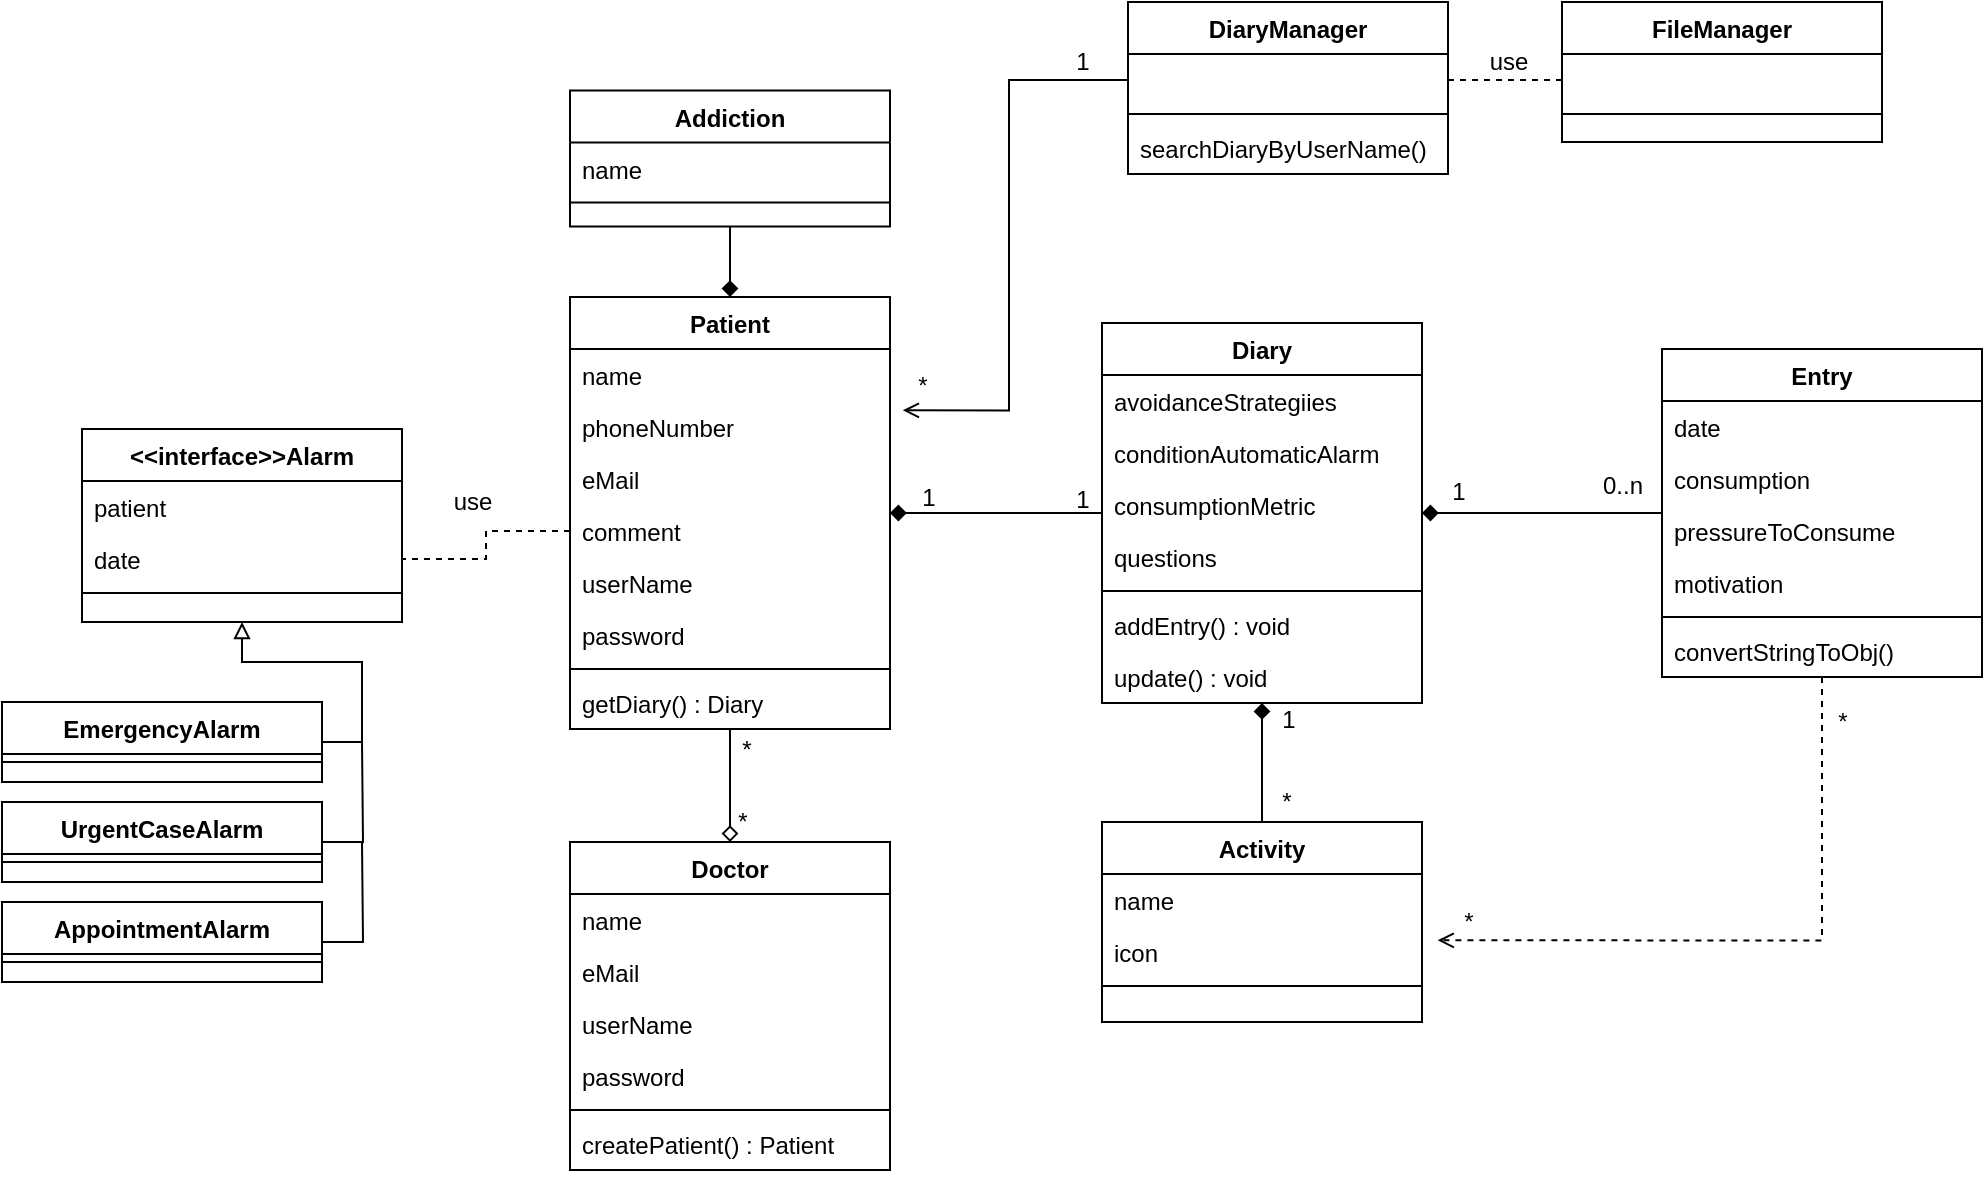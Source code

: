 <mxfile version="12.9.3" type="device"><diagram id="C5RBs43oDa-KdzZeNtuy" name="Page-1"><mxGraphModel dx="1550" dy="895" grid="1" gridSize="10" guides="1" tooltips="1" connect="1" arrows="1" fold="1" page="1" pageScale="1" pageWidth="827" pageHeight="1169" math="0" shadow="0"><root><mxCell id="WIyWlLk6GJQsqaUBKTNV-0"/><mxCell id="WIyWlLk6GJQsqaUBKTNV-1" parent="WIyWlLk6GJQsqaUBKTNV-0"/><mxCell id="cpq8LEayzA1t1rluFKNk-62" style="edgeStyle=orthogonalEdgeStyle;rounded=0;orthogonalLoop=1;jettySize=auto;html=1;entryX=0.5;entryY=0;entryDx=0;entryDy=0;endArrow=diamond;endFill=0;" parent="WIyWlLk6GJQsqaUBKTNV-1" source="cpq8LEayzA1t1rluFKNk-8" target="cpq8LEayzA1t1rluFKNk-14" edge="1"><mxGeometry relative="1" as="geometry"/></mxCell><mxCell id="cpq8LEayzA1t1rluFKNk-60" style="edgeStyle=orthogonalEdgeStyle;rounded=0;orthogonalLoop=1;jettySize=auto;html=1;endArrow=diamond;endFill=1;sourcePortConstraint=none;entryX=1;entryY=0.5;entryDx=0;entryDy=0;" parent="WIyWlLk6GJQsqaUBKTNV-1" source="cpq8LEayzA1t1rluFKNk-20" target="cpq8LEayzA1t1rluFKNk-8" edge="1"><mxGeometry relative="1" as="geometry"><mxPoint x="530" y="200" as="targetPoint"/></mxGeometry></mxCell><mxCell id="cpq8LEayzA1t1rluFKNk-61" style="edgeStyle=orthogonalEdgeStyle;rounded=0;orthogonalLoop=1;jettySize=auto;html=1;entryX=1;entryY=0.5;entryDx=0;entryDy=0;endArrow=diamond;endFill=1;" parent="WIyWlLk6GJQsqaUBKTNV-1" source="cpq8LEayzA1t1rluFKNk-26" target="cpq8LEayzA1t1rluFKNk-20" edge="1"><mxGeometry relative="1" as="geometry"/></mxCell><mxCell id="cpq8LEayzA1t1rluFKNk-78" value="1" style="text;html=1;align=center;verticalAlign=middle;resizable=0;points=[];autosize=1;" parent="WIyWlLk6GJQsqaUBKTNV-1" vertex="1"><mxGeometry x="473" y="248" width="20" height="20" as="geometry"/></mxCell><mxCell id="cpq8LEayzA1t1rluFKNk-79" value="1" style="text;html=1;align=center;verticalAlign=middle;resizable=0;points=[];autosize=1;" parent="WIyWlLk6GJQsqaUBKTNV-1" vertex="1"><mxGeometry x="550" y="249" width="20" height="20" as="geometry"/></mxCell><mxCell id="cpq8LEayzA1t1rluFKNk-80" value="1" style="text;html=1;align=center;verticalAlign=middle;resizable=0;points=[];autosize=1;" parent="WIyWlLk6GJQsqaUBKTNV-1" vertex="1"><mxGeometry x="738" y="245" width="20" height="20" as="geometry"/></mxCell><mxCell id="cpq8LEayzA1t1rluFKNk-81" value="0..n" style="text;html=1;align=center;verticalAlign=middle;resizable=0;points=[];autosize=1;" parent="WIyWlLk6GJQsqaUBKTNV-1" vertex="1"><mxGeometry x="810" y="242" width="40" height="20" as="geometry"/></mxCell><mxCell id="cpq8LEayzA1t1rluFKNk-105" style="edgeStyle=orthogonalEdgeStyle;rounded=0;orthogonalLoop=1;jettySize=auto;html=1;entryX=0.5;entryY=0;entryDx=0;entryDy=0;endArrow=diamond;endFill=1;" parent="WIyWlLk6GJQsqaUBKTNV-1" source="cpq8LEayzA1t1rluFKNk-32" target="cpq8LEayzA1t1rluFKNk-8" edge="1"><mxGeometry relative="1" as="geometry"/></mxCell><mxCell id="cpq8LEayzA1t1rluFKNk-95" style="edgeStyle=orthogonalEdgeStyle;rounded=0;orthogonalLoop=1;jettySize=auto;html=1;exitX=0.5;exitY=0;exitDx=0;exitDy=0;entryX=0.5;entryY=1;entryDx=0;entryDy=0;endArrow=diamond;endFill=1;" parent="WIyWlLk6GJQsqaUBKTNV-1" source="cpq8LEayzA1t1rluFKNk-86" target="cpq8LEayzA1t1rluFKNk-20" edge="1"><mxGeometry relative="1" as="geometry"/></mxCell><mxCell id="cpq8LEayzA1t1rluFKNk-93" value="*" style="text;html=1;align=center;verticalAlign=middle;resizable=0;points=[];autosize=1;" parent="WIyWlLk6GJQsqaUBKTNV-1" vertex="1"><mxGeometry x="930" y="360" width="20" height="20" as="geometry"/></mxCell><mxCell id="cpq8LEayzA1t1rluFKNk-94" value="*" style="text;html=1;align=center;verticalAlign=middle;resizable=0;points=[];autosize=1;" parent="WIyWlLk6GJQsqaUBKTNV-1" vertex="1"><mxGeometry x="743" y="460" width="20" height="20" as="geometry"/></mxCell><mxCell id="cpq8LEayzA1t1rluFKNk-96" value="1" style="text;html=1;align=center;verticalAlign=middle;resizable=0;points=[];autosize=1;" parent="WIyWlLk6GJQsqaUBKTNV-1" vertex="1"><mxGeometry x="653" y="359" width="20" height="20" as="geometry"/></mxCell><mxCell id="cpq8LEayzA1t1rluFKNk-97" value="*" style="text;html=1;align=center;verticalAlign=middle;resizable=0;points=[];autosize=1;" parent="WIyWlLk6GJQsqaUBKTNV-1" vertex="1"><mxGeometry x="652" y="400" width="20" height="20" as="geometry"/></mxCell><mxCell id="cpq8LEayzA1t1rluFKNk-102" style="edgeStyle=orthogonalEdgeStyle;rounded=0;orthogonalLoop=1;jettySize=auto;html=1;entryX=1.049;entryY=0.276;entryDx=0;entryDy=0;entryPerimeter=0;endArrow=open;endFill=0;dashed=1;" parent="WIyWlLk6GJQsqaUBKTNV-1" source="cpq8LEayzA1t1rluFKNk-26" target="cpq8LEayzA1t1rluFKNk-88" edge="1"><mxGeometry relative="1" as="geometry"/></mxCell><mxCell id="cpq8LEayzA1t1rluFKNk-103" value="*" style="text;html=1;align=center;verticalAlign=middle;resizable=0;points=[];autosize=1;" parent="WIyWlLk6GJQsqaUBKTNV-1" vertex="1"><mxGeometry x="382" y="373.5" width="20" height="20" as="geometry"/></mxCell><mxCell id="cpq8LEayzA1t1rluFKNk-104" value="*" style="text;html=1;align=center;verticalAlign=middle;resizable=0;points=[];autosize=1;" parent="WIyWlLk6GJQsqaUBKTNV-1" vertex="1"><mxGeometry x="380" y="410" width="20" height="20" as="geometry"/></mxCell><mxCell id="cpq8LEayzA1t1rluFKNk-114" value="use" style="text;html=1;align=center;verticalAlign=middle;resizable=0;points=[];autosize=1;" parent="WIyWlLk6GJQsqaUBKTNV-1" vertex="1"><mxGeometry x="240" y="250" width="30" height="20" as="geometry"/></mxCell><mxCell id="cpq8LEayzA1t1rluFKNk-132" style="edgeStyle=orthogonalEdgeStyle;rounded=0;orthogonalLoop=1;jettySize=auto;html=1;exitX=0.5;exitY=1;exitDx=0;exitDy=0;entryX=1;entryY=0.5;entryDx=0;entryDy=0;endArrow=none;endFill=0;strokeColor=none;startArrow=block;startFill=0;" parent="WIyWlLk6GJQsqaUBKTNV-1" source="cpq8LEayzA1t1rluFKNk-120" edge="1"><mxGeometry relative="1" as="geometry"><mxPoint x="180" y="399" as="targetPoint"/></mxGeometry></mxCell><mxCell id="cpq8LEayzA1t1rluFKNk-137" style="edgeStyle=orthogonalEdgeStyle;rounded=0;orthogonalLoop=1;jettySize=auto;html=1;exitX=0;exitY=0.5;exitDx=0;exitDy=0;entryX=1;entryY=0.5;entryDx=0;entryDy=0;startArrow=none;startFill=0;endArrow=none;endFill=0;dashed=1;" parent="WIyWlLk6GJQsqaUBKTNV-1" source="cpq8LEayzA1t1rluFKNk-45" target="cpq8LEayzA1t1rluFKNk-122" edge="1"><mxGeometry relative="1" as="geometry"/></mxCell><mxCell id="cpq8LEayzA1t1rluFKNk-163" value="1" style="text;html=1;align=center;verticalAlign=middle;resizable=0;points=[];autosize=1;" parent="WIyWlLk6GJQsqaUBKTNV-1" vertex="1"><mxGeometry x="550" y="30" width="20" height="20" as="geometry"/></mxCell><mxCell id="cpq8LEayzA1t1rluFKNk-164" value="*" style="text;html=1;align=center;verticalAlign=middle;resizable=0;points=[];autosize=1;" parent="WIyWlLk6GJQsqaUBKTNV-1" vertex="1"><mxGeometry x="470" y="192" width="20" height="20" as="geometry"/></mxCell><mxCell id="cpq8LEayzA1t1rluFKNk-166" style="edgeStyle=orthogonalEdgeStyle;rounded=0;orthogonalLoop=1;jettySize=auto;html=1;exitX=0;exitY=0.5;exitDx=0;exitDy=0;entryX=1.04;entryY=0.179;entryDx=0;entryDy=0;entryPerimeter=0;startArrow=none;startFill=0;endArrow=open;endFill=0;" parent="WIyWlLk6GJQsqaUBKTNV-1" source="cpq8LEayzA1t1rluFKNk-158" target="cpq8LEayzA1t1rluFKNk-10" edge="1"><mxGeometry relative="1" as="geometry"/></mxCell><mxCell id="cpq8LEayzA1t1rluFKNk-172" style="edgeStyle=orthogonalEdgeStyle;rounded=0;orthogonalLoop=1;jettySize=auto;html=1;exitX=1;exitY=0.5;exitDx=0;exitDy=0;entryX=0;entryY=0.5;entryDx=0;entryDy=0;startArrow=none;startFill=0;endArrow=none;endFill=0;dashed=1;" parent="WIyWlLk6GJQsqaUBKTNV-1" source="cpq8LEayzA1t1rluFKNk-158" target="cpq8LEayzA1t1rluFKNk-170" edge="1"><mxGeometry relative="1" as="geometry"/></mxCell><mxCell id="cpq8LEayzA1t1rluFKNk-173" value="use" style="text;html=1;align=center;verticalAlign=middle;resizable=0;points=[];autosize=1;" parent="WIyWlLk6GJQsqaUBKTNV-1" vertex="1"><mxGeometry x="758" y="30" width="30" height="20" as="geometry"/></mxCell><mxCell id="cpq8LEayzA1t1rluFKNk-8" value="Patient" style="swimlane;fontStyle=1;align=center;verticalAlign=top;childLayout=stackLayout;horizontal=1;startSize=26;horizontalStack=0;resizeParent=1;resizeLast=0;collapsible=1;marginBottom=0;" parent="WIyWlLk6GJQsqaUBKTNV-1" vertex="1"><mxGeometry x="304" y="157.5" width="160" height="216" as="geometry"><mxRectangle x="220" y="120" width="160" height="26" as="alternateBounds"/></mxGeometry></mxCell><mxCell id="cpq8LEayzA1t1rluFKNk-9" value="name" style="text;align=left;verticalAlign=top;spacingLeft=4;spacingRight=4;overflow=hidden;rotatable=0;points=[[0,0.5],[1,0.5]];portConstraint=eastwest;" parent="cpq8LEayzA1t1rluFKNk-8" vertex="1"><mxGeometry y="26" width="160" height="26" as="geometry"/></mxCell><mxCell id="cpq8LEayzA1t1rluFKNk-10" value="phoneNumber" style="text;align=left;verticalAlign=top;spacingLeft=4;spacingRight=4;overflow=hidden;rotatable=0;points=[[0,0.5],[1,0.5]];portConstraint=eastwest;rounded=0;shadow=0;html=0;" parent="cpq8LEayzA1t1rluFKNk-8" vertex="1"><mxGeometry y="52" width="160" height="26" as="geometry"/></mxCell><mxCell id="cpq8LEayzA1t1rluFKNk-11" value="eMail" style="text;align=left;verticalAlign=top;spacingLeft=4;spacingRight=4;overflow=hidden;rotatable=0;points=[[0,0.5],[1,0.5]];portConstraint=eastwest;rounded=0;shadow=0;html=0;" parent="cpq8LEayzA1t1rluFKNk-8" vertex="1"><mxGeometry y="78" width="160" height="26" as="geometry"/></mxCell><mxCell id="cpq8LEayzA1t1rluFKNk-45" value="comment" style="text;align=left;verticalAlign=top;spacingLeft=4;spacingRight=4;overflow=hidden;rotatable=0;points=[[0,0.5],[1,0.5]];portConstraint=eastwest;rounded=0;shadow=0;html=0;" parent="cpq8LEayzA1t1rluFKNk-8" vertex="1"><mxGeometry y="104" width="160" height="26" as="geometry"/></mxCell><mxCell id="cpq8LEayzA1t1rluFKNk-46" value="userName" style="text;align=left;verticalAlign=top;spacingLeft=4;spacingRight=4;overflow=hidden;rotatable=0;points=[[0,0.5],[1,0.5]];portConstraint=eastwest;rounded=0;shadow=0;html=0;" parent="cpq8LEayzA1t1rluFKNk-8" vertex="1"><mxGeometry y="130" width="160" height="26" as="geometry"/></mxCell><mxCell id="cpq8LEayzA1t1rluFKNk-47" value="password" style="text;align=left;verticalAlign=top;spacingLeft=4;spacingRight=4;overflow=hidden;rotatable=0;points=[[0,0.5],[1,0.5]];portConstraint=eastwest;rounded=0;shadow=0;html=0;" parent="cpq8LEayzA1t1rluFKNk-8" vertex="1"><mxGeometry y="156" width="160" height="26" as="geometry"/></mxCell><mxCell id="cpq8LEayzA1t1rluFKNk-12" value="" style="line;html=1;strokeWidth=1;align=left;verticalAlign=middle;spacingTop=-1;spacingLeft=3;spacingRight=3;rotatable=0;labelPosition=right;points=[];portConstraint=eastwest;" parent="cpq8LEayzA1t1rluFKNk-8" vertex="1"><mxGeometry y="182" width="160" height="8" as="geometry"/></mxCell><mxCell id="cpq8LEayzA1t1rluFKNk-186" value="getDiary() : Diary" style="text;align=left;verticalAlign=top;spacingLeft=4;spacingRight=4;overflow=hidden;rotatable=0;points=[[0,0.5],[1,0.5]];portConstraint=eastwest;" parent="cpq8LEayzA1t1rluFKNk-8" vertex="1"><mxGeometry y="190" width="160" height="26" as="geometry"/></mxCell><mxCell id="cpq8LEayzA1t1rluFKNk-120" value="&lt;&lt;interface&gt;&gt;Alarm" style="swimlane;fontStyle=1;align=center;verticalAlign=top;childLayout=stackLayout;horizontal=1;startSize=26;horizontalStack=0;resizeParent=1;resizeLast=0;collapsible=1;marginBottom=0;" parent="WIyWlLk6GJQsqaUBKTNV-1" vertex="1"><mxGeometry x="60" y="223.5" width="160" height="96.5" as="geometry"><mxRectangle x="220" y="120" width="160" height="26" as="alternateBounds"/></mxGeometry></mxCell><mxCell id="cpq8LEayzA1t1rluFKNk-121" value="patient" style="text;align=left;verticalAlign=top;spacingLeft=4;spacingRight=4;overflow=hidden;rotatable=0;points=[[0,0.5],[1,0.5]];portConstraint=eastwest;" parent="cpq8LEayzA1t1rluFKNk-120" vertex="1"><mxGeometry y="26" width="160" height="26" as="geometry"/></mxCell><mxCell id="cpq8LEayzA1t1rluFKNk-122" value="date" style="text;align=left;verticalAlign=top;spacingLeft=4;spacingRight=4;overflow=hidden;rotatable=0;points=[[0,0.5],[1,0.5]];portConstraint=eastwest;rounded=0;shadow=0;html=0;" parent="cpq8LEayzA1t1rluFKNk-120" vertex="1"><mxGeometry y="52" width="160" height="26" as="geometry"/></mxCell><mxCell id="cpq8LEayzA1t1rluFKNk-124" value="" style="line;html=1;strokeWidth=1;align=left;verticalAlign=middle;spacingTop=-1;spacingLeft=3;spacingRight=3;rotatable=0;labelPosition=right;points=[];portConstraint=eastwest;" parent="cpq8LEayzA1t1rluFKNk-120" vertex="1"><mxGeometry y="78" width="160" height="8" as="geometry"/></mxCell><mxCell id="cpq8LEayzA1t1rluFKNk-178" style="edgeStyle=orthogonalEdgeStyle;rounded=0;orthogonalLoop=1;jettySize=auto;html=1;exitX=1;exitY=0.5;exitDx=0;exitDy=0;entryX=0.5;entryY=1;entryDx=0;entryDy=0;startArrow=none;startFill=0;endArrow=block;endFill=0;" parent="WIyWlLk6GJQsqaUBKTNV-1" source="cpq8LEayzA1t1rluFKNk-115" target="cpq8LEayzA1t1rluFKNk-120" edge="1"><mxGeometry relative="1" as="geometry"/></mxCell><mxCell id="cpq8LEayzA1t1rluFKNk-115" value="EmergencyAlarm" style="swimlane;fontStyle=1;align=center;verticalAlign=top;childLayout=stackLayout;horizontal=1;startSize=26;horizontalStack=0;resizeParent=1;resizeLast=0;collapsible=1;marginBottom=0;" parent="WIyWlLk6GJQsqaUBKTNV-1" vertex="1"><mxGeometry x="20" y="360" width="160" height="40" as="geometry"><mxRectangle x="220" y="120" width="160" height="26" as="alternateBounds"/></mxGeometry></mxCell><mxCell id="cpq8LEayzA1t1rluFKNk-119" value="" style="line;html=1;strokeWidth=1;align=left;verticalAlign=middle;spacingTop=-1;spacingLeft=3;spacingRight=3;rotatable=0;labelPosition=right;points=[];portConstraint=eastwest;" parent="cpq8LEayzA1t1rluFKNk-115" vertex="1"><mxGeometry y="26" width="160" height="8" as="geometry"/></mxCell><mxCell id="cpq8LEayzA1t1rluFKNk-14" value="Doctor" style="swimlane;fontStyle=1;align=center;verticalAlign=top;childLayout=stackLayout;horizontal=1;startSize=26;horizontalStack=0;resizeParent=1;resizeLast=0;collapsible=1;marginBottom=0;" parent="WIyWlLk6GJQsqaUBKTNV-1" vertex="1"><mxGeometry x="304" y="430" width="160" height="164" as="geometry"><mxRectangle x="220" y="120" width="160" height="26" as="alternateBounds"/></mxGeometry></mxCell><mxCell id="cpq8LEayzA1t1rluFKNk-15" value="name" style="text;align=left;verticalAlign=top;spacingLeft=4;spacingRight=4;overflow=hidden;rotatable=0;points=[[0,0.5],[1,0.5]];portConstraint=eastwest;" parent="cpq8LEayzA1t1rluFKNk-14" vertex="1"><mxGeometry y="26" width="160" height="26" as="geometry"/></mxCell><mxCell id="cpq8LEayzA1t1rluFKNk-17" value="eMail" style="text;align=left;verticalAlign=top;spacingLeft=4;spacingRight=4;overflow=hidden;rotatable=0;points=[[0,0.5],[1,0.5]];portConstraint=eastwest;rounded=0;shadow=0;html=0;" parent="cpq8LEayzA1t1rluFKNk-14" vertex="1"><mxGeometry y="52" width="160" height="26" as="geometry"/></mxCell><mxCell id="cpq8LEayzA1t1rluFKNk-63" value="userName" style="text;align=left;verticalAlign=top;spacingLeft=4;spacingRight=4;overflow=hidden;rotatable=0;points=[[0,0.5],[1,0.5]];portConstraint=eastwest;rounded=0;shadow=0;html=0;" parent="cpq8LEayzA1t1rluFKNk-14" vertex="1"><mxGeometry y="78" width="160" height="26" as="geometry"/></mxCell><mxCell id="cpq8LEayzA1t1rluFKNk-64" value="password" style="text;align=left;verticalAlign=top;spacingLeft=4;spacingRight=4;overflow=hidden;rotatable=0;points=[[0,0.5],[1,0.5]];portConstraint=eastwest;rounded=0;shadow=0;html=0;" parent="cpq8LEayzA1t1rluFKNk-14" vertex="1"><mxGeometry y="104" width="160" height="26" as="geometry"/></mxCell><mxCell id="cpq8LEayzA1t1rluFKNk-18" value="" style="line;html=1;strokeWidth=1;align=left;verticalAlign=middle;spacingTop=-1;spacingLeft=3;spacingRight=3;rotatable=0;labelPosition=right;points=[];portConstraint=eastwest;" parent="cpq8LEayzA1t1rluFKNk-14" vertex="1"><mxGeometry y="130" width="160" height="8" as="geometry"/></mxCell><mxCell id="cpq8LEayzA1t1rluFKNk-19" value="createPatient() : Patient" style="text;align=left;verticalAlign=top;spacingLeft=4;spacingRight=4;overflow=hidden;rotatable=0;points=[[0,0.5],[1,0.5]];portConstraint=eastwest;" parent="cpq8LEayzA1t1rluFKNk-14" vertex="1"><mxGeometry y="138" width="160" height="26" as="geometry"/></mxCell><mxCell id="cpq8LEayzA1t1rluFKNk-86" value="Activity" style="swimlane;fontStyle=1;align=center;verticalAlign=top;childLayout=stackLayout;horizontal=1;startSize=26;horizontalStack=0;resizeParent=1;resizeLast=0;collapsible=1;marginBottom=0;" parent="WIyWlLk6GJQsqaUBKTNV-1" vertex="1"><mxGeometry x="570" y="420" width="160" height="100" as="geometry"><mxRectangle x="220" y="120" width="160" height="26" as="alternateBounds"/></mxGeometry></mxCell><mxCell id="cpq8LEayzA1t1rluFKNk-87" value="name" style="text;align=left;verticalAlign=top;spacingLeft=4;spacingRight=4;overflow=hidden;rotatable=0;points=[[0,0.5],[1,0.5]];portConstraint=eastwest;" parent="cpq8LEayzA1t1rluFKNk-86" vertex="1"><mxGeometry y="26" width="160" height="26" as="geometry"/></mxCell><mxCell id="cpq8LEayzA1t1rluFKNk-88" value="icon" style="text;align=left;verticalAlign=top;spacingLeft=4;spacingRight=4;overflow=hidden;rotatable=0;points=[[0,0.5],[1,0.5]];portConstraint=eastwest;rounded=0;shadow=0;html=0;" parent="cpq8LEayzA1t1rluFKNk-86" vertex="1"><mxGeometry y="52" width="160" height="26" as="geometry"/></mxCell><mxCell id="cpq8LEayzA1t1rluFKNk-90" value="" style="line;html=1;strokeWidth=1;align=left;verticalAlign=middle;spacingTop=-1;spacingLeft=3;spacingRight=3;rotatable=0;labelPosition=right;points=[];portConstraint=eastwest;" parent="cpq8LEayzA1t1rluFKNk-86" vertex="1"><mxGeometry y="78" width="160" height="8" as="geometry"/></mxCell><mxCell id="cpq8LEayzA1t1rluFKNk-32" value="Addiction" style="swimlane;fontStyle=1;align=center;verticalAlign=top;childLayout=stackLayout;horizontal=1;startSize=26;horizontalStack=0;resizeParent=1;resizeLast=0;collapsible=1;marginBottom=0;" parent="WIyWlLk6GJQsqaUBKTNV-1" vertex="1"><mxGeometry x="304" y="54.25" width="160" height="68" as="geometry"><mxRectangle x="220" y="120" width="160" height="26" as="alternateBounds"/></mxGeometry></mxCell><mxCell id="cpq8LEayzA1t1rluFKNk-33" value="name" style="text;align=left;verticalAlign=top;spacingLeft=4;spacingRight=4;overflow=hidden;rotatable=0;points=[[0,0.5],[1,0.5]];portConstraint=eastwest;" parent="cpq8LEayzA1t1rluFKNk-32" vertex="1"><mxGeometry y="26" width="160" height="26" as="geometry"/></mxCell><mxCell id="cpq8LEayzA1t1rluFKNk-36" value="" style="line;html=1;strokeWidth=1;align=left;verticalAlign=middle;spacingTop=-1;spacingLeft=3;spacingRight=3;rotatable=0;labelPosition=right;points=[];portConstraint=eastwest;" parent="cpq8LEayzA1t1rluFKNk-32" vertex="1"><mxGeometry y="52" width="160" height="8" as="geometry"/></mxCell><mxCell id="cpq8LEayzA1t1rluFKNk-157" value="DiaryManager" style="swimlane;fontStyle=1;align=center;verticalAlign=top;childLayout=stackLayout;horizontal=1;startSize=26;horizontalStack=0;resizeParent=1;resizeLast=0;collapsible=1;marginBottom=0;" parent="WIyWlLk6GJQsqaUBKTNV-1" vertex="1"><mxGeometry x="583" y="10" width="160" height="86" as="geometry"><mxRectangle x="220" y="120" width="160" height="26" as="alternateBounds"/></mxGeometry></mxCell><mxCell id="cpq8LEayzA1t1rluFKNk-158" value=" " style="text;align=left;verticalAlign=top;spacingLeft=4;spacingRight=4;overflow=hidden;rotatable=0;points=[[0,0.5],[1,0.5]];portConstraint=eastwest;" parent="cpq8LEayzA1t1rluFKNk-157" vertex="1"><mxGeometry y="26" width="160" height="26" as="geometry"/></mxCell><mxCell id="cpq8LEayzA1t1rluFKNk-160" value="" style="line;html=1;strokeWidth=1;align=left;verticalAlign=middle;spacingTop=-1;spacingLeft=3;spacingRight=3;rotatable=0;labelPosition=right;points=[];portConstraint=eastwest;" parent="cpq8LEayzA1t1rluFKNk-157" vertex="1"><mxGeometry y="52" width="160" height="8" as="geometry"/></mxCell><mxCell id="cpq8LEayzA1t1rluFKNk-184" value="searchDiaryByUserName()" style="text;align=left;verticalAlign=top;spacingLeft=4;spacingRight=4;overflow=hidden;rotatable=0;points=[[0,0.5],[1,0.5]];portConstraint=eastwest;rounded=0;shadow=0;html=0;" parent="cpq8LEayzA1t1rluFKNk-157" vertex="1"><mxGeometry y="60" width="160" height="26" as="geometry"/></mxCell><mxCell id="cpq8LEayzA1t1rluFKNk-169" value="FileManager" style="swimlane;fontStyle=1;align=center;verticalAlign=top;childLayout=stackLayout;horizontal=1;startSize=26;horizontalStack=0;resizeParent=1;resizeLast=0;collapsible=1;marginBottom=0;" parent="WIyWlLk6GJQsqaUBKTNV-1" vertex="1"><mxGeometry x="800" y="10" width="160" height="70" as="geometry"><mxRectangle x="220" y="120" width="160" height="26" as="alternateBounds"/></mxGeometry></mxCell><mxCell id="cpq8LEayzA1t1rluFKNk-170" value=" " style="text;align=left;verticalAlign=top;spacingLeft=4;spacingRight=4;overflow=hidden;rotatable=0;points=[[0,0.5],[1,0.5]];portConstraint=eastwest;" parent="cpq8LEayzA1t1rluFKNk-169" vertex="1"><mxGeometry y="26" width="160" height="26" as="geometry"/></mxCell><mxCell id="cpq8LEayzA1t1rluFKNk-171" value="" style="line;html=1;strokeWidth=1;align=left;verticalAlign=middle;spacingTop=-1;spacingLeft=3;spacingRight=3;rotatable=0;labelPosition=right;points=[];portConstraint=eastwest;" parent="cpq8LEayzA1t1rluFKNk-169" vertex="1"><mxGeometry y="52" width="160" height="8" as="geometry"/></mxCell><mxCell id="cpq8LEayzA1t1rluFKNk-180" style="edgeStyle=orthogonalEdgeStyle;rounded=0;orthogonalLoop=1;jettySize=auto;html=1;exitX=1;exitY=0.5;exitDx=0;exitDy=0;startArrow=none;startFill=0;endArrow=none;endFill=0;" parent="WIyWlLk6GJQsqaUBKTNV-1" source="cpq8LEayzA1t1rluFKNk-38" edge="1"><mxGeometry relative="1" as="geometry"><mxPoint x="200" y="380" as="targetPoint"/></mxGeometry></mxCell><mxCell id="cpq8LEayzA1t1rluFKNk-38" value="UrgentCaseAlarm" style="swimlane;fontStyle=1;align=center;verticalAlign=top;childLayout=stackLayout;horizontal=1;startSize=26;horizontalStack=0;resizeParent=1;resizeLast=0;collapsible=1;marginBottom=0;" parent="WIyWlLk6GJQsqaUBKTNV-1" vertex="1"><mxGeometry x="20" y="410" width="160" height="40" as="geometry"><mxRectangle x="220" y="120" width="160" height="26" as="alternateBounds"/></mxGeometry></mxCell><mxCell id="cpq8LEayzA1t1rluFKNk-42" value="" style="line;html=1;strokeWidth=1;align=left;verticalAlign=middle;spacingTop=-1;spacingLeft=3;spacingRight=3;rotatable=0;labelPosition=right;points=[];portConstraint=eastwest;" parent="cpq8LEayzA1t1rluFKNk-38" vertex="1"><mxGeometry y="26" width="160" height="8" as="geometry"/></mxCell><mxCell id="cpq8LEayzA1t1rluFKNk-181" style="edgeStyle=orthogonalEdgeStyle;rounded=0;orthogonalLoop=1;jettySize=auto;html=1;exitX=1;exitY=0.5;exitDx=0;exitDy=0;startArrow=none;startFill=0;endArrow=none;endFill=0;" parent="WIyWlLk6GJQsqaUBKTNV-1" source="cpq8LEayzA1t1rluFKNk-125" edge="1"><mxGeometry relative="1" as="geometry"><mxPoint x="200" y="430" as="targetPoint"/></mxGeometry></mxCell><mxCell id="cpq8LEayzA1t1rluFKNk-125" value="AppointmentAlarm" style="swimlane;fontStyle=1;align=center;verticalAlign=top;childLayout=stackLayout;horizontal=1;startSize=26;horizontalStack=0;resizeParent=1;resizeLast=0;collapsible=1;marginBottom=0;" parent="WIyWlLk6GJQsqaUBKTNV-1" vertex="1"><mxGeometry x="20" y="460" width="160" height="40" as="geometry"><mxRectangle x="220" y="120" width="160" height="26" as="alternateBounds"/></mxGeometry></mxCell><mxCell id="cpq8LEayzA1t1rluFKNk-129" value="" style="line;html=1;strokeWidth=1;align=left;verticalAlign=middle;spacingTop=-1;spacingLeft=3;spacingRight=3;rotatable=0;labelPosition=right;points=[];portConstraint=eastwest;" parent="cpq8LEayzA1t1rluFKNk-125" vertex="1"><mxGeometry y="26" width="160" height="8" as="geometry"/></mxCell><mxCell id="cpq8LEayzA1t1rluFKNk-20" value="Diary" style="swimlane;fontStyle=1;align=center;verticalAlign=top;childLayout=stackLayout;horizontal=1;startSize=26;horizontalStack=0;resizeParent=1;resizeLast=0;collapsible=1;marginBottom=0;" parent="WIyWlLk6GJQsqaUBKTNV-1" vertex="1"><mxGeometry x="570" y="170.5" width="160" height="190" as="geometry"><mxRectangle x="220" y="120" width="160" height="26" as="alternateBounds"/></mxGeometry></mxCell><mxCell id="cpq8LEayzA1t1rluFKNk-22" value="avoidanceStrategiies" style="text;align=left;verticalAlign=top;spacingLeft=4;spacingRight=4;overflow=hidden;rotatable=0;points=[[0,0.5],[1,0.5]];portConstraint=eastwest;rounded=0;shadow=0;html=0;" parent="cpq8LEayzA1t1rluFKNk-20" vertex="1"><mxGeometry y="26" width="160" height="26" as="geometry"/></mxCell><mxCell id="cpq8LEayzA1t1rluFKNk-23" value="conditionAutomaticAlarm" style="text;align=left;verticalAlign=top;spacingLeft=4;spacingRight=4;overflow=hidden;rotatable=0;points=[[0,0.5],[1,0.5]];portConstraint=eastwest;rounded=0;shadow=0;html=0;" parent="cpq8LEayzA1t1rluFKNk-20" vertex="1"><mxGeometry y="52" width="160" height="26" as="geometry"/></mxCell><mxCell id="cpq8LEayzA1t1rluFKNk-111" value="consumptionMetric" style="text;align=left;verticalAlign=top;spacingLeft=4;spacingRight=4;overflow=hidden;rotatable=0;points=[[0,0.5],[1,0.5]];portConstraint=eastwest;rounded=0;shadow=0;html=0;" parent="cpq8LEayzA1t1rluFKNk-20" vertex="1"><mxGeometry y="78" width="160" height="26" as="geometry"/></mxCell><mxCell id="cpq8LEayzA1t1rluFKNk-101" value="questions" style="text;align=left;verticalAlign=top;spacingLeft=4;spacingRight=4;overflow=hidden;rotatable=0;points=[[0,0.5],[1,0.5]];portConstraint=eastwest;rounded=0;shadow=0;html=0;" parent="cpq8LEayzA1t1rluFKNk-20" vertex="1"><mxGeometry y="104" width="160" height="26" as="geometry"/></mxCell><mxCell id="cpq8LEayzA1t1rluFKNk-24" value="" style="line;html=1;strokeWidth=1;align=left;verticalAlign=middle;spacingTop=-1;spacingLeft=3;spacingRight=3;rotatable=0;labelPosition=right;points=[];portConstraint=eastwest;" parent="cpq8LEayzA1t1rluFKNk-20" vertex="1"><mxGeometry y="130" width="160" height="8" as="geometry"/></mxCell><mxCell id="cpq8LEayzA1t1rluFKNk-185" value="addEntry() : void" style="text;align=left;verticalAlign=top;spacingLeft=4;spacingRight=4;overflow=hidden;rotatable=0;points=[[0,0.5],[1,0.5]];portConstraint=eastwest;" parent="cpq8LEayzA1t1rluFKNk-20" vertex="1"><mxGeometry y="138" width="160" height="26" as="geometry"/></mxCell><mxCell id="cpq8LEayzA1t1rluFKNk-187" value="update() : void" style="text;align=left;verticalAlign=top;spacingLeft=4;spacingRight=4;overflow=hidden;rotatable=0;points=[[0,0.5],[1,0.5]];portConstraint=eastwest;" parent="cpq8LEayzA1t1rluFKNk-20" vertex="1"><mxGeometry y="164" width="160" height="26" as="geometry"/></mxCell><mxCell id="cpq8LEayzA1t1rluFKNk-26" value="Entry" style="swimlane;fontStyle=1;align=center;verticalAlign=top;childLayout=stackLayout;horizontal=1;startSize=26;horizontalStack=0;resizeParent=1;resizeLast=0;collapsible=1;marginBottom=0;" parent="WIyWlLk6GJQsqaUBKTNV-1" vertex="1"><mxGeometry x="850" y="183.5" width="160" height="164" as="geometry"><mxRectangle x="220" y="120" width="160" height="26" as="alternateBounds"/></mxGeometry></mxCell><mxCell id="cpq8LEayzA1t1rluFKNk-27" value="date" style="text;align=left;verticalAlign=top;spacingLeft=4;spacingRight=4;overflow=hidden;rotatable=0;points=[[0,0.5],[1,0.5]];portConstraint=eastwest;" parent="cpq8LEayzA1t1rluFKNk-26" vertex="1"><mxGeometry y="26" width="160" height="26" as="geometry"/></mxCell><mxCell id="cpq8LEayzA1t1rluFKNk-28" value="consumption" style="text;align=left;verticalAlign=top;spacingLeft=4;spacingRight=4;overflow=hidden;rotatable=0;points=[[0,0.5],[1,0.5]];portConstraint=eastwest;rounded=0;shadow=0;html=0;" parent="cpq8LEayzA1t1rluFKNk-26" vertex="1"><mxGeometry y="52" width="160" height="26" as="geometry"/></mxCell><mxCell id="cpq8LEayzA1t1rluFKNk-109" value="pressureToConsume" style="text;align=left;verticalAlign=top;spacingLeft=4;spacingRight=4;overflow=hidden;rotatable=0;points=[[0,0.5],[1,0.5]];portConstraint=eastwest;rounded=0;shadow=0;html=0;" parent="cpq8LEayzA1t1rluFKNk-26" vertex="1"><mxGeometry y="78" width="160" height="26" as="geometry"/></mxCell><mxCell id="cpq8LEayzA1t1rluFKNk-110" value="motivation" style="text;align=left;verticalAlign=top;spacingLeft=4;spacingRight=4;overflow=hidden;rotatable=0;points=[[0,0.5],[1,0.5]];portConstraint=eastwest;rounded=0;shadow=0;html=0;" parent="cpq8LEayzA1t1rluFKNk-26" vertex="1"><mxGeometry y="104" width="160" height="26" as="geometry"/></mxCell><mxCell id="cpq8LEayzA1t1rluFKNk-30" value="" style="line;html=1;strokeWidth=1;align=left;verticalAlign=middle;spacingTop=-1;spacingLeft=3;spacingRight=3;rotatable=0;labelPosition=right;points=[];portConstraint=eastwest;" parent="cpq8LEayzA1t1rluFKNk-26" vertex="1"><mxGeometry y="130" width="160" height="8" as="geometry"/></mxCell><mxCell id="cpq8LEayzA1t1rluFKNk-188" value="convertStringToObj()" style="text;align=left;verticalAlign=top;spacingLeft=4;spacingRight=4;overflow=hidden;rotatable=0;points=[[0,0.5],[1,0.5]];portConstraint=eastwest;rounded=0;shadow=0;html=0;" parent="cpq8LEayzA1t1rluFKNk-26" vertex="1"><mxGeometry y="138" width="160" height="26" as="geometry"/></mxCell></root></mxGraphModel></diagram></mxfile>